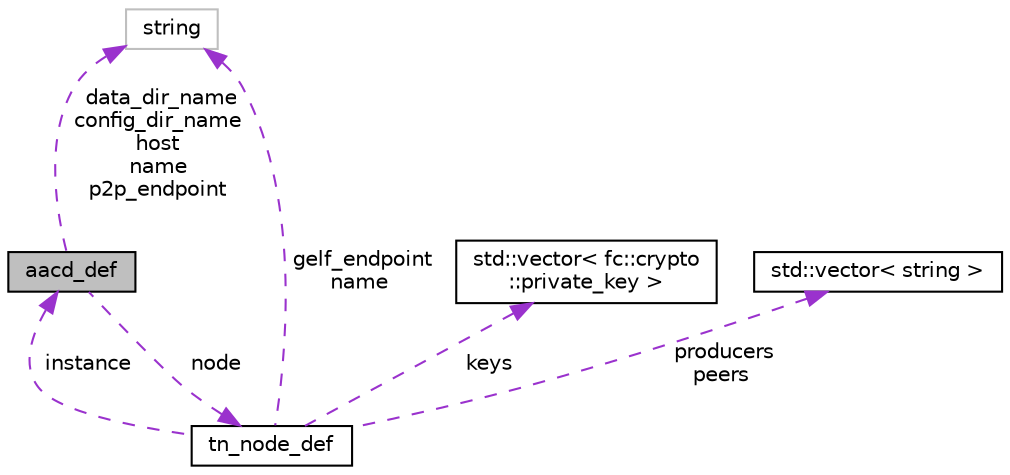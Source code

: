 digraph "aacd_def"
{
  edge [fontname="Helvetica",fontsize="10",labelfontname="Helvetica",labelfontsize="10"];
  node [fontname="Helvetica",fontsize="10",shape=record];
  Node1 [label="aacd_def",height=0.2,width=0.4,color="black", fillcolor="grey75", style="filled", fontcolor="black"];
  Node2 -> Node1 [dir="back",color="darkorchid3",fontsize="10",style="dashed",label=" data_dir_name\nconfig_dir_name\nhost\nname\np2p_endpoint" ];
  Node2 [label="string",height=0.2,width=0.4,color="grey75", fillcolor="white", style="filled"];
  Node3 -> Node1 [dir="back",color="darkorchid3",fontsize="10",style="dashed",label=" node" ];
  Node3 [label="tn_node_def",height=0.2,width=0.4,color="black", fillcolor="white", style="filled",URL="$classtn__node__def.html"];
  Node4 -> Node3 [dir="back",color="darkorchid3",fontsize="10",style="dashed",label=" keys" ];
  Node4 [label="std::vector\< fc::crypto\l::private_key \>",height=0.2,width=0.4,color="black", fillcolor="white", style="filled",URL="$classstd_1_1vector.html"];
  Node2 -> Node3 [dir="back",color="darkorchid3",fontsize="10",style="dashed",label=" gelf_endpoint\nname" ];
  Node1 -> Node3 [dir="back",color="darkorchid3",fontsize="10",style="dashed",label=" instance" ];
  Node5 -> Node3 [dir="back",color="darkorchid3",fontsize="10",style="dashed",label=" producers\npeers" ];
  Node5 [label="std::vector\< string \>",height=0.2,width=0.4,color="black", fillcolor="white", style="filled",URL="$classstd_1_1vector.html"];
}
